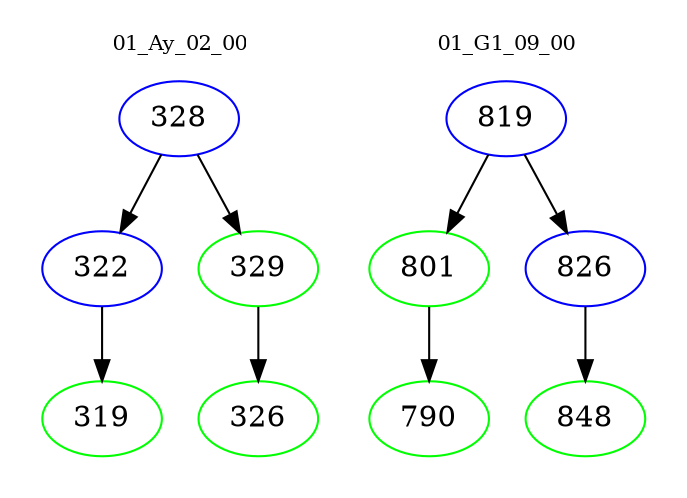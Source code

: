 digraph{
subgraph cluster_0 {
color = white
label = "01_Ay_02_00";
fontsize=10;
T0_328 [label="328", color="blue"]
T0_328 -> T0_322 [color="black"]
T0_322 [label="322", color="blue"]
T0_322 -> T0_319 [color="black"]
T0_319 [label="319", color="green"]
T0_328 -> T0_329 [color="black"]
T0_329 [label="329", color="green"]
T0_329 -> T0_326 [color="black"]
T0_326 [label="326", color="green"]
}
subgraph cluster_1 {
color = white
label = "01_G1_09_00";
fontsize=10;
T1_819 [label="819", color="blue"]
T1_819 -> T1_801 [color="black"]
T1_801 [label="801", color="green"]
T1_801 -> T1_790 [color="black"]
T1_790 [label="790", color="green"]
T1_819 -> T1_826 [color="black"]
T1_826 [label="826", color="blue"]
T1_826 -> T1_848 [color="black"]
T1_848 [label="848", color="green"]
}
}
